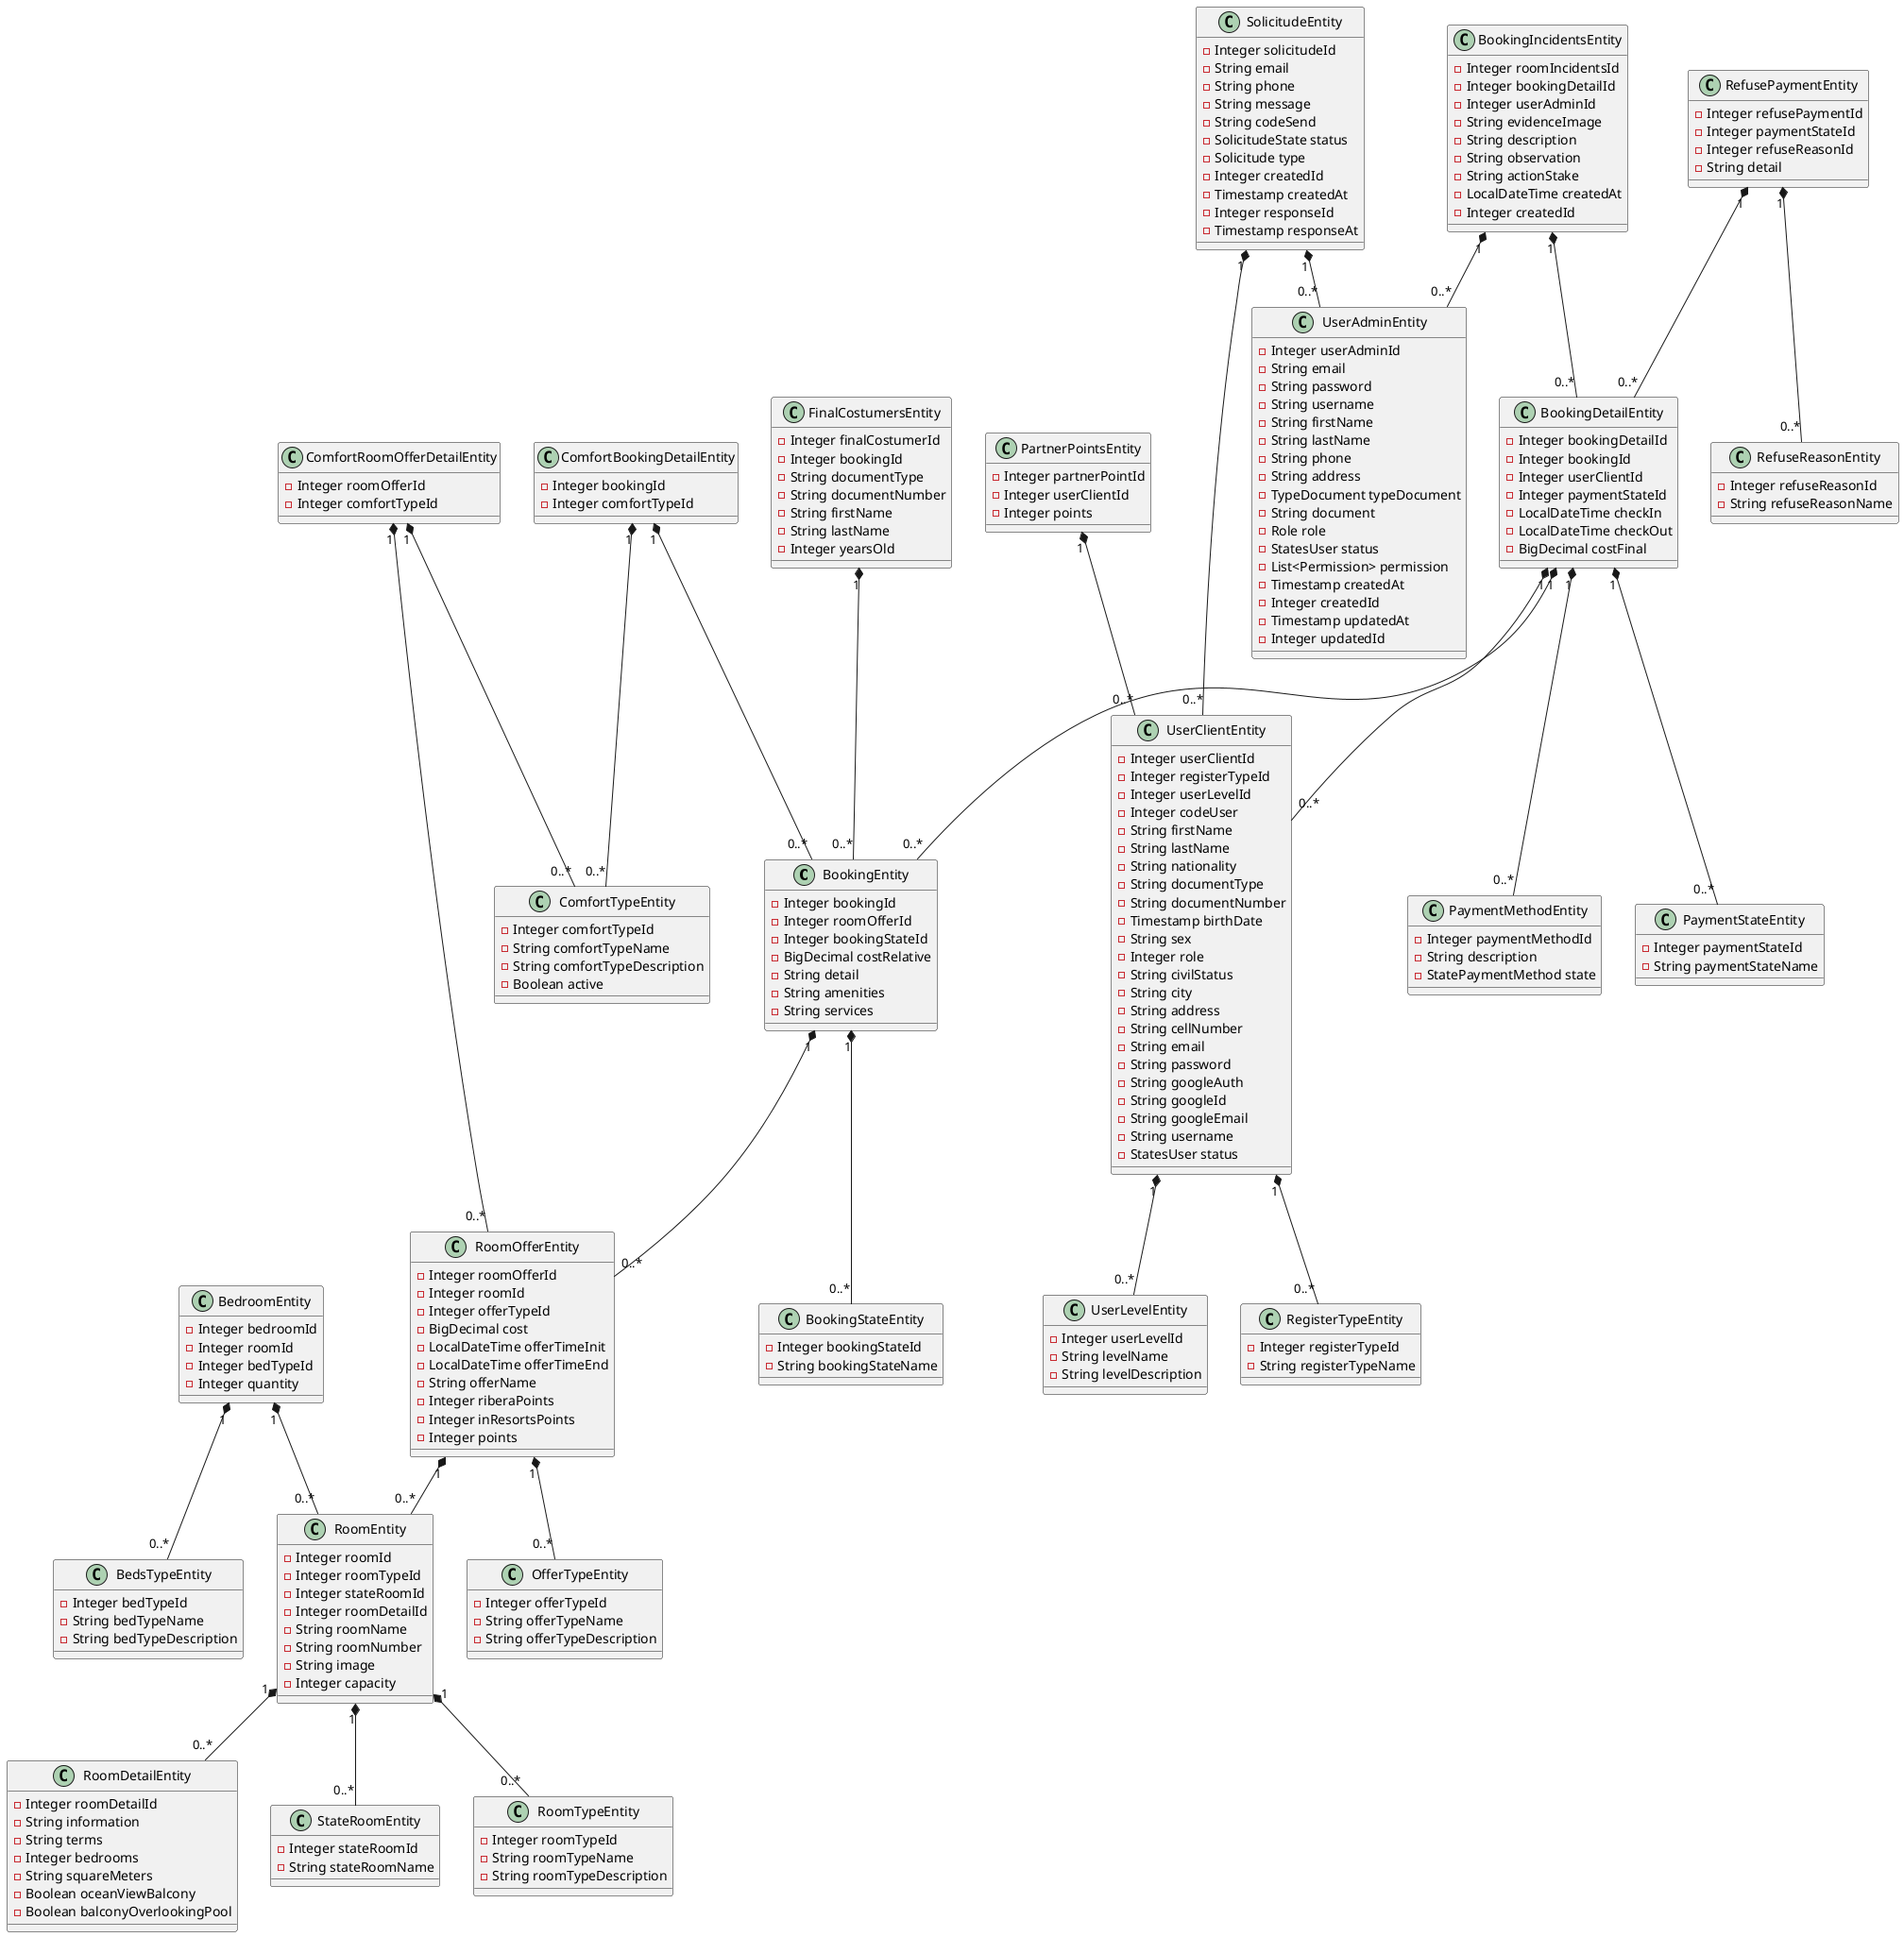 @startuml

class BookingEntity {
    -Integer bookingId
    -Integer roomOfferId
    -Integer bookingStateId
    -BigDecimal costRelative
    -String detail
    -String amenities
    -String services
}

class ComfortBookingDetailEntity {
    -Integer bookingId
    -Integer comfortTypeId
}

class BookingIncidentsEntity {
    -Integer roomIncidentsId
    -Integer bookingDetailId
    -Integer userAdminId
    -String evidenceImage
    -String description
    -String observation
    -String actionStake
    -LocalDateTime createdAt
    -Integer createdId
}

class FinalCostumersEntity {
    -Integer finalCostumerId
    -Integer bookingId
    -String documentType
    -String documentNumber
    -String firstName
    -String lastName
    -Integer yearsOld
}

class BookingStateEntity {
    -Integer bookingStateId
    -String bookingStateName
}

class PartnerPointsEntity {
    -Integer partnerPointId
    -Integer userClientId
    -Integer points
}

class PaymentMethodEntity {
    -Integer paymentMethodId
    -String description
    -StatePaymentMethod state
}

class PaymentStateEntity {
    -Integer paymentStateId
    -String paymentStateName
}

class RegisterTypeEntity {
    -Integer registerTypeId
    -String registerTypeName
}

class RoomDetailEntity {
    -Integer roomDetailId
    -String information
    -String terms
    -Integer bedrooms
    -String squareMeters
    -Boolean oceanViewBalcony
    -Boolean balconyOverlookingPool
}

class RoomEntity {
    -Integer roomId
    -Integer roomTypeId
    -Integer stateRoomId
    -Integer roomDetailId
    -String roomName
    -String roomNumber
    -String image
    -Integer capacity
}

class StateRoomEntity {
    -Integer stateRoomId
    -String stateRoomName
}

class SolicitudeEntity {
    -Integer solicitudeId
    -String email
    -String phone
    -String message
    -String codeSend
    -SolicitudeState status
    -Solicitude type
    -Integer createdId
    -Timestamp createdAt
    -Integer responseId
    -Timestamp responseAt
}

class UserAdminEntity {
    -Integer userAdminId
    -String email
    -String password
    -String username
    -String firstName
    -String lastName
    -String phone
    -String address
    -TypeDocument typeDocument
    -String document
    -Role role
    -StatesUser status
    -List<Permission> permission
    -Timestamp createdAt
    -Integer createdId
    -Timestamp updatedAt
    -Integer updatedId
}

class UserClientEntity {
    -Integer userClientId
    -Integer registerTypeId
    -Integer userLevelId
    -Integer codeUser
    -String firstName
    -String lastName
    -String nationality
    -String documentType
    -String documentNumber
    -Timestamp birthDate
    -String sex
    -Integer role
    -String civilStatus
    -String city
    -String address
    -String cellNumber
    -String email
    -String password
    -String googleAuth
    -String googleId
    -String googleEmail
    -String username
    -StatesUser status
}

class UserLevelEntity {
    -Integer userLevelId
    -String levelName
    -String levelDescription
}

class BookingDetailEntity {
    -Integer bookingDetailId
    -Integer bookingId
    -Integer userClientId
    -Integer paymentStateId
    -LocalDateTime checkIn
    -LocalDateTime checkOut
    -BigDecimal costFinal
}

class RefusePaymentEntity {
    -Integer refusePaymentId
    -Integer paymentStateId
    -Integer refuseReasonId
    -String detail
}

class RefuseReasonEntity {
    -Integer refuseReasonId
    -String refuseReasonName
}

class RoomOfferEntity {
    -Integer roomOfferId
    -Integer roomId
    -Integer offerTypeId
    -BigDecimal cost
    -LocalDateTime offerTimeInit
    -LocalDateTime offerTimeEnd
    -String offerName
    -Integer riberaPoints
    -Integer inResortsPoints
    -Integer points
}

class ComfortRoomOfferDetailEntity {
    -Integer roomOfferId
    -Integer comfortTypeId
}

class ComfortTypeEntity {
    -Integer comfortTypeId
    -String comfortTypeName
    -String comfortTypeDescription
    -Boolean active
}

class OfferTypeEntity {
    -Integer offerTypeId
    -String offerTypeName
    -String offerTypeDescription
}

class RoomTypeEntity {
    -Integer roomTypeId
    -String roomTypeName
    -String roomTypeDescription
}

class BedroomEntity {
    -Integer bedroomId
    -Integer roomId
    -Integer bedTypeId
    -Integer quantity
}

class BedsTypeEntity {
    -Integer bedTypeId
    -String bedTypeName
    -String bedTypeDescription
}

PartnerPointsEntity "1" *-- "0..*" UserClientEntity

UserClientEntity "1" *-- "0..*" RegisterTypeEntity
UserClientEntity "1" *-- "0..*" UserLevelEntity

BookingEntity "1" *-- "0..*" BookingStateEntity
BookingEntity "1" *-- "0..*" RoomOfferEntity
ComfortBookingDetailEntity "1" *-- "0..*" BookingEntity
ComfortBookingDetailEntity "1" *-- "0..*" ComfortTypeEntity

BookingIncidentsEntity "1" *-- "0..*" BookingDetailEntity

RoomOfferEntity "1" *-- "0..*" RoomEntity
RoomOfferEntity "1" *-- "0..*" OfferTypeEntity
ComfortRoomOfferDetailEntity  "1" *-- "0..*" RoomOfferEntity
ComfortRoomOfferDetailEntity  "1" *-- "0..*" ComfortTypeEntity

BookingDetailEntity "1" *-- "0..*" PaymentMethodEntity
BookingDetailEntity "1" *-- "0..*" UserClientEntity
BookingDetailEntity "1" *-- "0..*" BookingEntity
BookingDetailEntity "1" *-- "0..*" PaymentStateEntity

BedroomEntity "1" *-- "0..*" RoomEntity
BedroomEntity "1" *-- "0..*" BedsTypeEntity

RoomEntity "1" *-- "0..*" RoomTypeEntity
RoomEntity "1" *-- "0..*" StateRoomEntity
RoomEntity "1" *-- "0..*" RoomDetailEntity

RefusePaymentEntity "1" *-- "0..*" BookingDetailEntity
RefusePaymentEntity "1" *-- "0..*" RefuseReasonEntity

FinalCostumersEntity "1" *-- "0..*" BookingEntity

SolicitudeEntity "1" *-- "0..*" UserAdminEntity
SolicitudeEntity "1" *-- "0..*" UserClientEntity

BookingIncidentsEntity "1" *-- "0..*" UserAdminEntity

@enduml